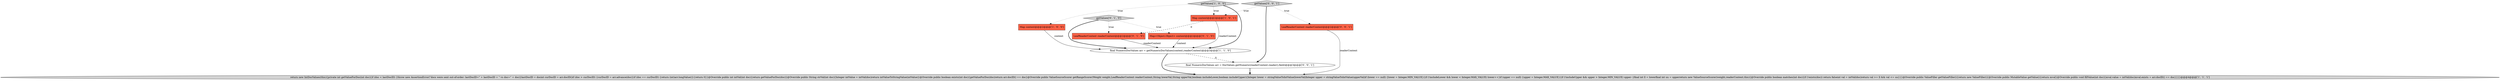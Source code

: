 digraph {
1 [style = filled, label = "final NumericDocValues arr = getNumericDocValues(context,readerContext)@@@3@@@['1', '1', '0']", fillcolor = white, shape = ellipse image = "AAA0AAABBB1BBB"];
2 [style = filled, label = "Map context@@@2@@@['1', '0', '0']", fillcolor = tomato, shape = box image = "AAA0AAABBB1BBB"];
4 [style = filled, label = "Map context@@@2@@@['1', '0', '1']", fillcolor = tomato, shape = box image = "AAA0AAABBB1BBB"];
6 [style = filled, label = "Map<Object,Object> context@@@2@@@['0', '1', '0']", fillcolor = tomato, shape = box image = "AAA0AAABBB2BBB"];
7 [style = filled, label = "LeafReaderContext readerContext@@@2@@@['0', '1', '0']", fillcolor = tomato, shape = box image = "AAA1AAABBB2BBB"];
3 [style = filled, label = "getValues['1', '0', '0']", fillcolor = lightgray, shape = diamond image = "AAA0AAABBB1BBB"];
9 [style = filled, label = "LeafReaderContext readerContext@@@2@@@['0', '0', '1']", fillcolor = tomato, shape = box image = "AAA0AAABBB3BBB"];
8 [style = filled, label = "final NumericDocValues arr = DocValues.getNumeric(readerContext.reader(),field)@@@3@@@['0', '0', '1']", fillcolor = white, shape = ellipse image = "AAA0AAABBB3BBB"];
5 [style = filled, label = "getValues['0', '1', '0']", fillcolor = lightgray, shape = diamond image = "AAA0AAABBB2BBB"];
10 [style = filled, label = "getValues['0', '0', '1']", fillcolor = lightgray, shape = diamond image = "AAA0AAABBB3BBB"];
0 [style = filled, label = "return new IntDocValues(this){private int getValueForDoc(int doc){if (doc < lastDocID) {throw new AssertionError(\"docs were sent out-of-order: lastDocID=\" + lastDocID + \" vs doc=\" + doc)}lastDocID = docint curDocID = arr.docID()if (doc > curDocID) {curDocID = arr.advance(doc)}if (doc == curDocID) {return (int)arr.longValue()}{return 0}}@Override public int intVal(int doc){return getValueForDoc(doc)}@Override public String strVal(int doc){Integer intValue = intVal(doc)return intValueToStringValue(intValue)}@Override public boolean exists(int doc){getValueForDoc(doc)return arr.docID() == doc}@Override public ValueSourceScorer getRangeScorer(Weight weight,LeafReaderContext readerContext,String lowerVal,String upperVal,boolean includeLower,boolean includeUpper){Integer lower = stringValueToIntValue(lowerVal)Integer upper = stringValueToIntValue(upperVal)if (lower == null) {lower = Integer.MIN_VALUE}{if (!includeLower && lower < Integer.MAX_VALUE) lower++}if (upper == null) {upper = Integer.MAX_VALUE}{if (!includeUpper && upper > Integer.MIN_VALUE) upper--}final int ll = lowerfinal int uu = upperreturn new ValueSourceScorer(weight,readerContext,this){@Override public boolean matches(int doc){if (!exists(doc)) return falseint val = intVal(doc)return val >= ll && val <= uu}}}@Override public ValueFiller getValueFiller(){return new ValueFiller(){@Override public MutableValue getValue(){return mval}@Override public void fillValue(int doc){mval.value = intVal(doc)mval.exists = arr.docID() == doc}}}}@@@4@@@['1', '1', '1']", fillcolor = lightgray, shape = ellipse image = "AAA0AAABBB1BBB"];
8->0 [style = bold, label=""];
5->6 [style = dotted, label="true"];
2->1 [style = solid, label="context"];
5->1 [style = bold, label=""];
3->4 [style = dotted, label="true"];
1->8 [style = dashed, label="0"];
4->1 [style = solid, label="readerContext"];
1->0 [style = bold, label=""];
10->4 [style = dotted, label="true"];
10->8 [style = bold, label=""];
3->1 [style = bold, label=""];
10->9 [style = dotted, label="true"];
5->7 [style = dotted, label="true"];
4->7 [style = dashed, label="0"];
7->1 [style = solid, label="readerContext"];
6->1 [style = solid, label="context"];
3->2 [style = dotted, label="true"];
9->0 [style = solid, label="readerContext"];
}
